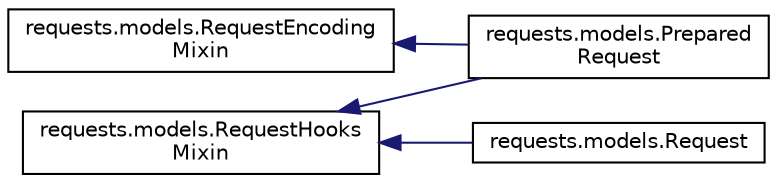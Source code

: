 digraph "Graphical Class Hierarchy"
{
 // LATEX_PDF_SIZE
  edge [fontname="Helvetica",fontsize="10",labelfontname="Helvetica",labelfontsize="10"];
  node [fontname="Helvetica",fontsize="10",shape=record];
  rankdir="LR";
  Node0 [label="requests.models.RequestEncoding\lMixin",height=0.2,width=0.4,color="black", fillcolor="white", style="filled",URL="$classrequests_1_1models_1_1RequestEncodingMixin.html",tooltip=" "];
  Node0 -> Node1 [dir="back",color="midnightblue",fontsize="10",style="solid",fontname="Helvetica"];
  Node1 [label="requests.models.Prepared\lRequest",height=0.2,width=0.4,color="black", fillcolor="white", style="filled",URL="$classrequests_1_1models_1_1PreparedRequest.html",tooltip=" "];
  Node11269 [label="requests.models.RequestHooks\lMixin",height=0.2,width=0.4,color="black", fillcolor="white", style="filled",URL="$classrequests_1_1models_1_1RequestHooksMixin.html",tooltip=" "];
  Node11269 -> Node1 [dir="back",color="midnightblue",fontsize="10",style="solid",fontname="Helvetica"];
  Node11269 -> Node11270 [dir="back",color="midnightblue",fontsize="10",style="solid",fontname="Helvetica"];
  Node11270 [label="requests.models.Request",height=0.2,width=0.4,color="black", fillcolor="white", style="filled",URL="$classrequests_1_1models_1_1Request.html",tooltip=" "];
}
